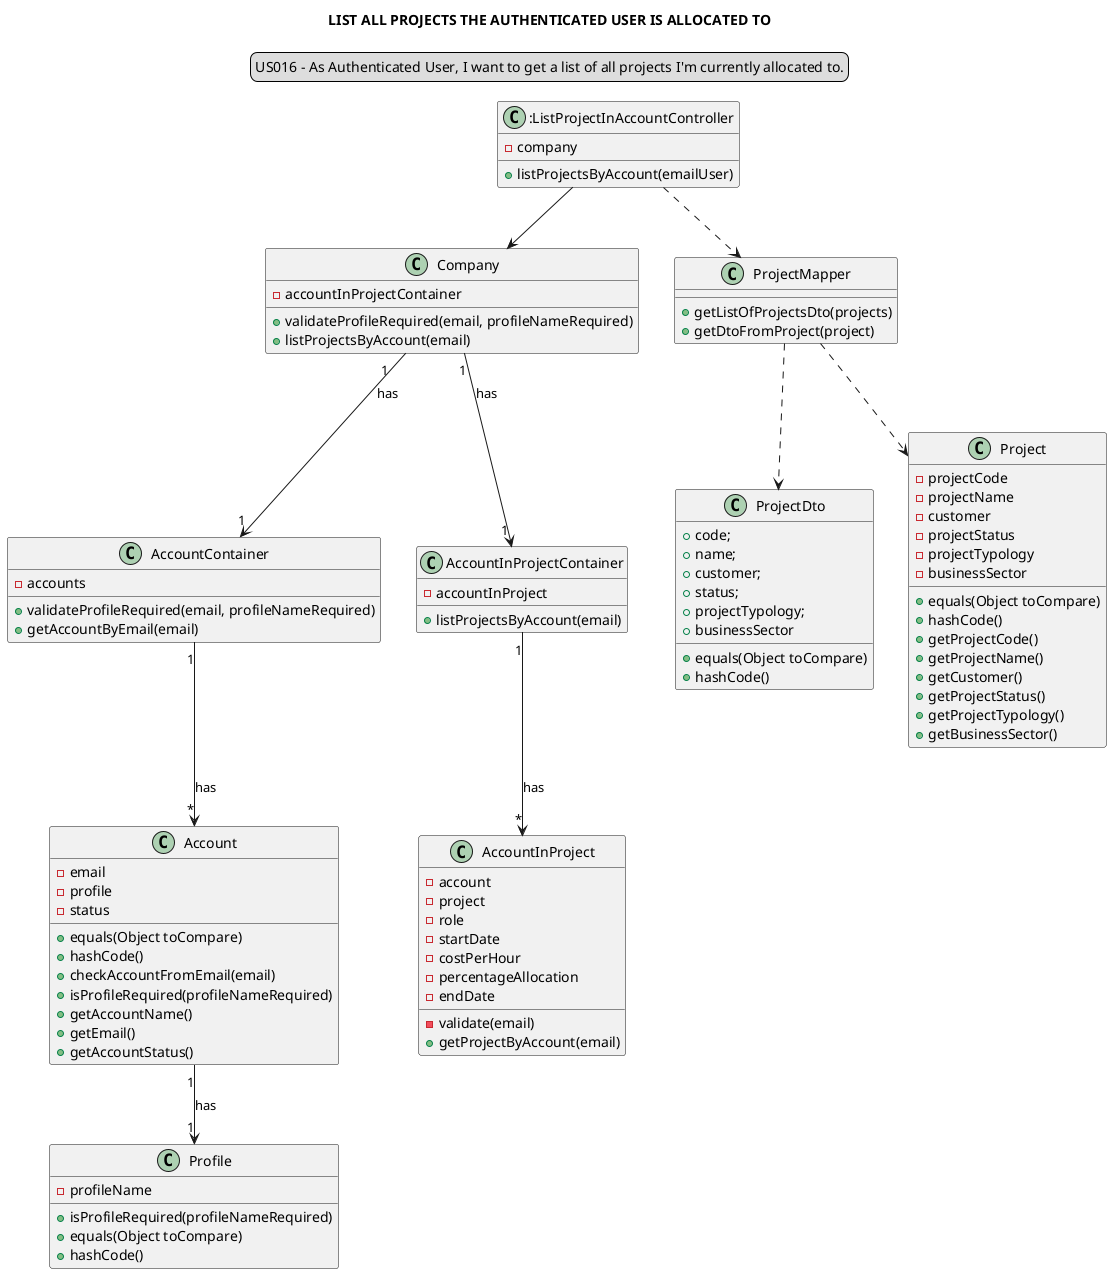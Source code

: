 @startuml

legend top
US016 - As Authenticated User, I want to get a list of all projects I'm currently allocated to.
end legend
skinparam sequenceMessageAlign center
title LIST ALL PROJECTS THE AUTHENTICATED USER IS ALLOCATED TO

class ":ListProjectInAccountController" {
- company
+ listProjectsByAccount(emailUser)
}

class "Company" {
- accountInProjectContainer
+validateProfileRequired(email, profileNameRequired)
+ listProjectsByAccount(email)
}

class "AccountContainer" {
-accounts
+validateProfileRequired(email, profileNameRequired)
+getAccountByEmail(email)
}

class "Account" {
-email
-profile
-status
+equals(Object toCompare)
+hashCode()
+checkAccountFromEmail(email)
+isProfileRequired(profileNameRequired)
+getAccountName()
+getEmail()
+getAccountStatus()
}

class "Profile"{
-profileName
+isProfileRequired(profileNameRequired)
+equals(Object toCompare)
+hashCode()
}

class "AccountInProjectContainer"{
- accountInProject
+ listProjectsByAccount(email)
}

class "AccountInProject"{
-account
-project
-role
-startDate
-costPerHour
-percentageAllocation
-endDate
-validate(email)
+ getProjectByAccount(email)
}

class "ProjectMapper"{
+getListOfProjectsDto(projects)
+getDtoFromProject(project)
}

class "ProjectDto"{
+code;
+name;
+customer;
+status;
+projectTypology;
+businessSector
+equals(Object toCompare)
+hashCode()
}

class "Project"{
-projectCode
-projectName
-customer
-projectStatus
-projectTypology
-businessSector
+equals(Object toCompare)
+hashCode()
+getProjectCode()
+getProjectName()
+getCustomer()
+getProjectStatus()
+getProjectTypology()
+getBusinessSector()
}

"ProjectMapper" ..> "Project"
":ListProjectInAccountController"-->"Company"
"Company" "1"--> "     1""AccountInProjectContainer": has
"Company" "1   " --> "     1" "AccountContainer": has
"AccountInProjectContainer" "1"--> "*" "AccountInProject": has
"AccountContainer" "1" --> "*" "Account": has
"Account" "1" --> "1""Profile": has
":ListProjectInAccountController"..> "ProjectMapper"
"ProjectMapper"..> "ProjectDto"



@enduml
